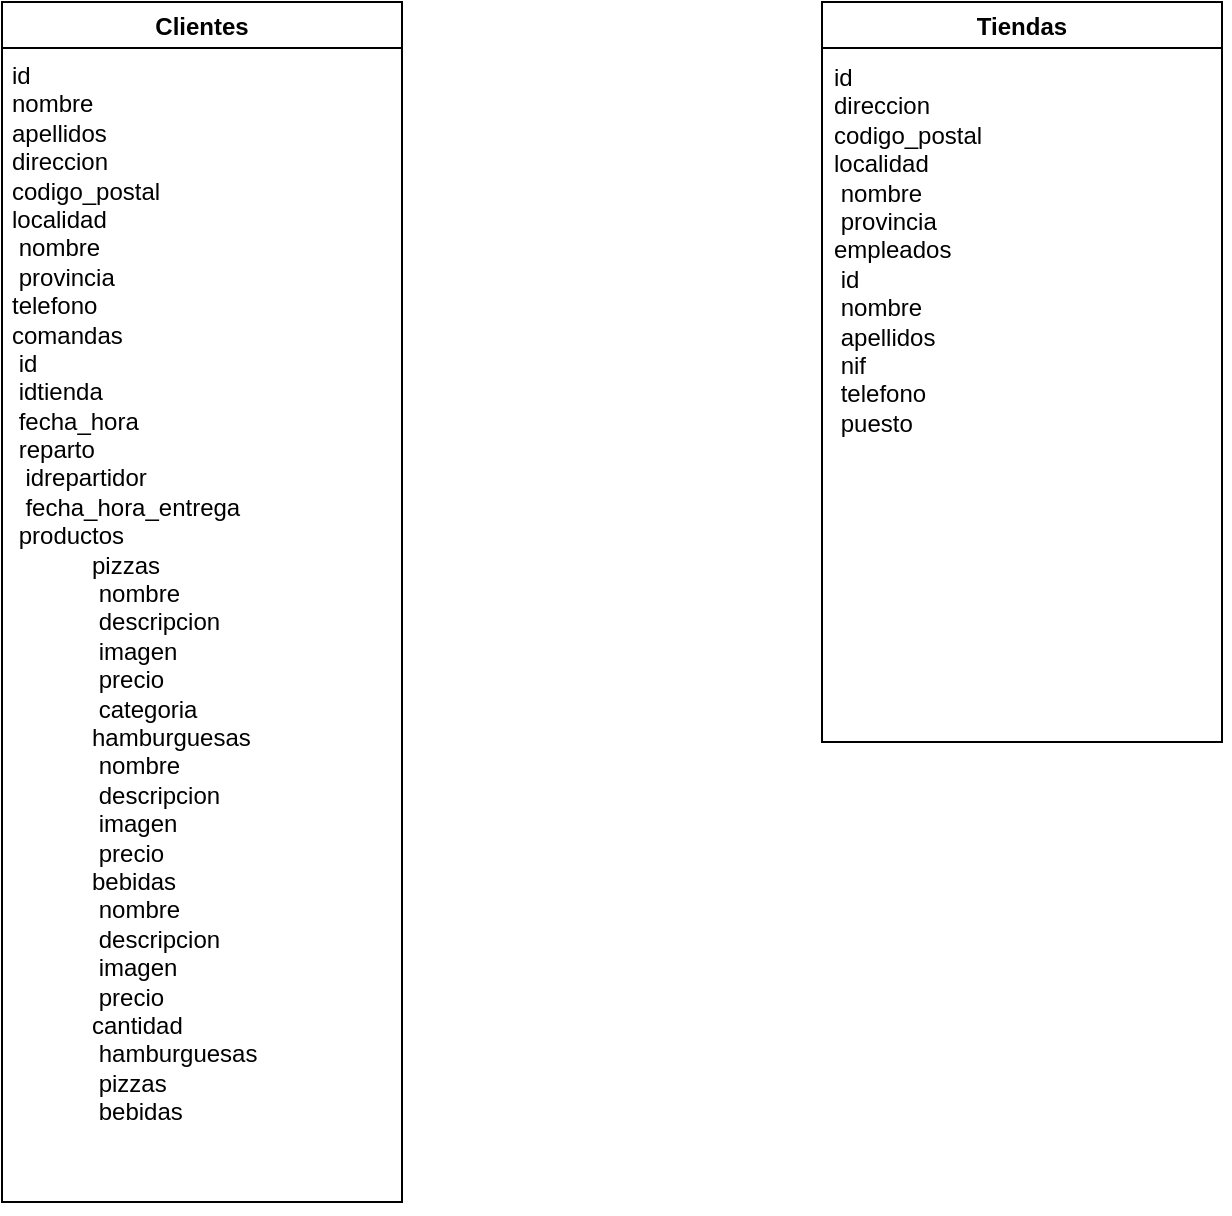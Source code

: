 <mxfile version="18.1.1" type="github">
  <diagram id="2Xa-VBpmGW-IlX9dQTuJ" name="Page-1">
    <mxGraphModel dx="1426" dy="700" grid="1" gridSize="10" guides="1" tooltips="1" connect="1" arrows="1" fold="1" page="1" pageScale="1" pageWidth="827" pageHeight="1169" math="0" shadow="0">
      <root>
        <mxCell id="0" />
        <mxCell id="1" parent="0" />
        <mxCell id="8DhJjnsAyztxTlLLWrKY-3" value="Clientes" style="swimlane;" parent="1" vertex="1">
          <mxGeometry x="70" y="120" width="200" height="600" as="geometry" />
        </mxCell>
        <mxCell id="le626Eri85VNtTvg9eyc-2" value="id&lt;br&gt;nombre&lt;br&gt;apellidos&lt;br&gt;direccion&lt;br&gt;codigo_postal&lt;br&gt;localidad&lt;br&gt;&lt;span style=&quot;white-space: pre;&quot;&gt;	&lt;/span&gt;nombre&lt;br&gt;&lt;span style=&quot;white-space: pre;&quot;&gt;	&lt;/span&gt;provincia&lt;br&gt;telefono&lt;br&gt;comandas&lt;br&gt;&lt;span style=&quot;white-space: pre;&quot;&gt;	&lt;/span&gt;id&lt;br&gt;&lt;span style=&quot;white-space: pre;&quot;&gt;	&lt;/span&gt;idtienda&lt;br&gt;&lt;span style=&quot;white-space: pre;&quot;&gt;	&lt;/span&gt;fecha_hora&lt;br&gt;&lt;span style=&quot;white-space: pre;&quot;&gt;	&lt;/span&gt;reparto&lt;br&gt;&lt;span style=&quot;white-space: pre;&quot;&gt;	&lt;span style=&quot;white-space: pre;&quot;&gt;	&lt;/span&gt;&lt;/span&gt;idrepartidor&lt;br&gt;&lt;span style=&quot;white-space: pre;&quot;&gt;	&lt;/span&gt;&lt;span style=&quot;white-space: pre;&quot;&gt;	&lt;/span&gt;fecha_hora_entrega&lt;br&gt;&lt;span style=&quot;background-color: initial;&quot;&gt;&lt;span style=&quot;white-space: pre;&quot;&gt;	&lt;/span&gt;productos&lt;/span&gt;&lt;br&gt;&lt;blockquote style=&quot;margin: 0 0 0 40px; border: none; padding: 0px;&quot;&gt;pizzas&lt;/blockquote&gt;&lt;blockquote style=&quot;margin: 0 0 0 40px; border: none; padding: 0px;&quot;&gt;&lt;span style=&quot;white-space: pre;&quot;&gt;	n&lt;/span&gt;ombre&lt;/blockquote&gt;&lt;blockquote style=&quot;margin: 0 0 0 40px; border: none; padding: 0px;&quot;&gt;&lt;span style=&quot;white-space: pre;&quot;&gt;	&lt;/span&gt;descripcion&lt;br&gt;&lt;/blockquote&gt;&lt;blockquote style=&quot;margin: 0 0 0 40px; border: none; padding: 0px;&quot;&gt;&lt;span style=&quot;white-space: pre;&quot;&gt;	&lt;/span&gt;imagen&lt;/blockquote&gt;&lt;blockquote style=&quot;margin: 0 0 0 40px; border: none; padding: 0px;&quot;&gt;&lt;span style=&quot;background-color: initial; white-space: pre;&quot;&gt;	&lt;/span&gt;&lt;span style=&quot;background-color: initial;&quot;&gt;precio&lt;/span&gt;&lt;/blockquote&gt;&lt;blockquote style=&quot;margin: 0 0 0 40px; border: none; padding: 0px;&quot;&gt;&lt;span style=&quot;white-space: pre;&quot;&gt;	&lt;/span&gt;categoria&lt;br&gt;&lt;/blockquote&gt;&lt;blockquote style=&quot;margin: 0 0 0 40px; border: none; padding: 0px;&quot;&gt;hamburguesas&lt;/blockquote&gt;&lt;blockquote style=&quot;margin: 0 0 0 40px; border: none; padding: 0px;&quot;&gt;&lt;span style=&quot;white-space: pre;&quot;&gt;	&lt;/span&gt;nombre&lt;br&gt;&lt;/blockquote&gt;&lt;blockquote style=&quot;margin: 0 0 0 40px; border: none; padding: 0px;&quot;&gt;&lt;span style=&quot;white-space: pre;&quot;&gt;	&lt;/span&gt;descripcion&lt;br&gt;&lt;/blockquote&gt;&lt;blockquote style=&quot;margin: 0 0 0 40px; border: none; padding: 0px;&quot;&gt;&lt;span style=&quot;white-space: pre;&quot;&gt;	&lt;/span&gt;imagen&lt;br&gt;&lt;/blockquote&gt;&lt;blockquote style=&quot;margin: 0 0 0 40px; border: none; padding: 0px;&quot;&gt;&lt;span style=&quot;white-space: pre;&quot;&gt;	&lt;/span&gt;precio&lt;br&gt;&lt;/blockquote&gt;&lt;blockquote style=&quot;margin: 0 0 0 40px; border: none; padding: 0px;&quot;&gt;bebidas&lt;/blockquote&gt;&lt;blockquote style=&quot;margin: 0 0 0 40px; border: none; padding: 0px;&quot;&gt;&lt;span style=&quot;white-space: pre;&quot;&gt;	&lt;/span&gt;nombre&lt;/blockquote&gt;&lt;blockquote style=&quot;margin: 0 0 0 40px; border: none; padding: 0px;&quot;&gt;&lt;span style=&quot;white-space: pre;&quot;&gt;	&lt;/span&gt;descripcion&lt;/blockquote&gt;&lt;blockquote style=&quot;margin: 0 0 0 40px; border: none; padding: 0px;&quot;&gt;&lt;span style=&quot;white-space: pre;&quot;&gt;	&lt;/span&gt;imagen&lt;/blockquote&gt;&lt;blockquote style=&quot;margin: 0 0 0 40px; border: none; padding: 0px;&quot;&gt;&lt;span style=&quot;white-space: pre;&quot;&gt;	&lt;/span&gt;precio&lt;br&gt;cantidad&lt;br&gt;&lt;span style=&quot;white-space: pre;&quot;&gt;	&lt;/span&gt;hamburguesas&lt;br&gt;&lt;span style=&quot;white-space: pre;&quot;&gt;	&lt;/span&gt;pizzas&lt;br&gt;&lt;span style=&quot;white-space: pre;&quot;&gt;	&lt;/span&gt;bebidas&lt;/blockquote&gt;&lt;span style=&quot;white-space: pre;&quot;&gt;&lt;span style=&quot;white-space: pre;&quot;&gt;	&lt;/span&gt;	&lt;/span&gt;&lt;span style=&quot;white-space: pre;&quot;&gt;	&lt;/span&gt;&lt;br&gt;&lt;span style=&quot;white-space: pre;&quot;&gt;	&lt;/span&gt;&lt;br&gt;&lt;span style=&quot;white-space: pre;&quot;&gt;	&lt;/span&gt;" style="text;html=1;strokeColor=none;fillColor=none;align=left;verticalAlign=top;whiteSpace=wrap;rounded=0;" vertex="1" parent="1">
          <mxGeometry x="73" y="143" width="200" height="476" as="geometry" />
        </mxCell>
        <mxCell id="le626Eri85VNtTvg9eyc-3" value="Tiendas" style="swimlane;" vertex="1" parent="1">
          <mxGeometry x="480" y="120" width="200" height="370" as="geometry" />
        </mxCell>
        <mxCell id="le626Eri85VNtTvg9eyc-4" value="id&lt;br&gt;direccion&lt;br&gt;codigo_postal&lt;br&gt;localidad&lt;br&gt;&lt;span style=&quot;white-space: pre;&quot;&gt;	&lt;/span&gt;nombre&lt;br&gt;&lt;span style=&quot;white-space: pre;&quot;&gt;	&lt;/span&gt;provincia&lt;br&gt;empleados&lt;br&gt;&lt;span style=&quot;white-space: pre;&quot;&gt;	&lt;/span&gt;id&lt;br&gt;&lt;span style=&quot;white-space: pre;&quot;&gt;	&lt;/span&gt;nombre&lt;br&gt;&lt;span style=&quot;white-space: pre;&quot;&gt;	&lt;/span&gt;apellidos&lt;br&gt;&lt;span style=&quot;white-space: pre;&quot;&gt;	&lt;/span&gt;nif&lt;br&gt;&lt;span style=&quot;white-space: pre;&quot;&gt;	&lt;/span&gt;telefono&lt;br&gt;&lt;span style=&quot;white-space: pre;&quot;&gt;	&lt;/span&gt;puesto" style="text;html=1;strokeColor=none;fillColor=none;align=left;verticalAlign=top;whiteSpace=wrap;rounded=0;" vertex="1" parent="le626Eri85VNtTvg9eyc-3">
          <mxGeometry x="4" y="24" width="200" height="346" as="geometry" />
        </mxCell>
      </root>
    </mxGraphModel>
  </diagram>
</mxfile>
